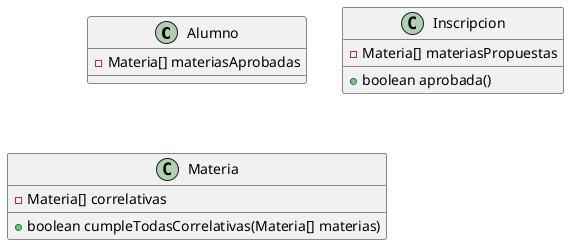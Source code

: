 @startuml
'https://plantuml.com/class-diagram

class Alumno {
    - Materia[] materiasAprobadas


}

class Inscripcion {
    - Materia[] materiasPropuestas
    + boolean aprobada()
}

class Materia {
    - Materia[] correlativas
    + boolean cumpleTodasCorrelativas(Materia[] materias)
}

@enduml